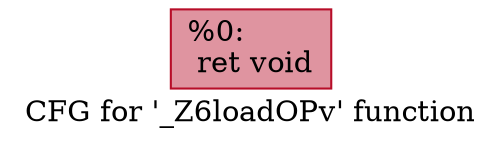 digraph "CFG for '_Z6loadOPv' function" {
	label="CFG for '_Z6loadOPv' function";

	Node0x5c69130 [shape=record,color="#b70d28ff", style=filled, fillcolor="#b70d2870",label="{%0:\l  ret void\l}"];
}
